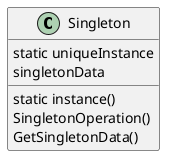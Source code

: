 @startuml


class Singleton{
static instance()
SingletonOperation()
GetSingletonData()

static uniqueInstance
singletonData
}
@enduml